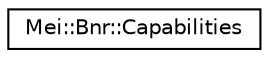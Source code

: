 digraph "Graphical Class Hierarchy"
{
  edge [fontname="Helvetica",fontsize="10",labelfontname="Helvetica",labelfontsize="10"];
  node [fontname="Helvetica",fontsize="10",shape=record];
  rankdir="LR";
  Node1 [label="Mei::Bnr::Capabilities",height=0.2,width=0.4,color="black", fillcolor="white", style="filled",URL="$a00023.html",tooltip="Capabilities. "];
}
